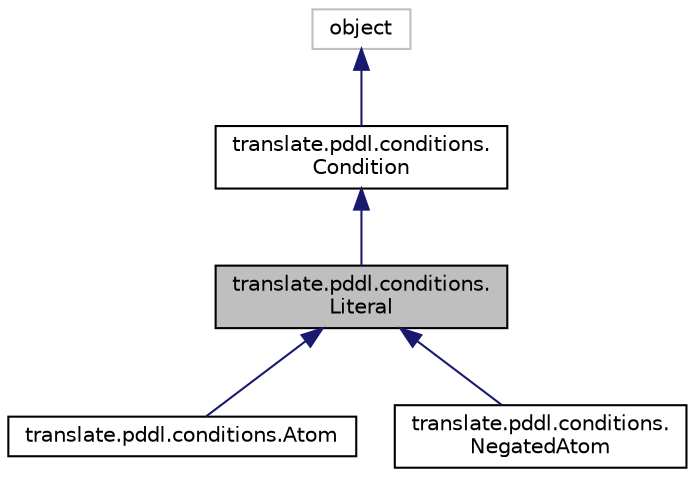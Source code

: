 digraph "translate.pddl.conditions.Literal"
{
  edge [fontname="Helvetica",fontsize="10",labelfontname="Helvetica",labelfontsize="10"];
  node [fontname="Helvetica",fontsize="10",shape=record];
  Node1 [label="translate.pddl.conditions.\lLiteral",height=0.2,width=0.4,color="black", fillcolor="grey75", style="filled", fontcolor="black"];
  Node2 -> Node1 [dir="back",color="midnightblue",fontsize="10",style="solid",fontname="Helvetica"];
  Node2 [label="translate.pddl.conditions.\lCondition",height=0.2,width=0.4,color="black", fillcolor="white", style="filled",URL="$classtranslate_1_1pddl_1_1conditions_1_1Condition.html"];
  Node3 -> Node2 [dir="back",color="midnightblue",fontsize="10",style="solid",fontname="Helvetica"];
  Node3 [label="object",height=0.2,width=0.4,color="grey75", fillcolor="white", style="filled"];
  Node1 -> Node4 [dir="back",color="midnightblue",fontsize="10",style="solid",fontname="Helvetica"];
  Node4 [label="translate.pddl.conditions.Atom",height=0.2,width=0.4,color="black", fillcolor="white", style="filled",URL="$classtranslate_1_1pddl_1_1conditions_1_1Atom.html"];
  Node1 -> Node5 [dir="back",color="midnightblue",fontsize="10",style="solid",fontname="Helvetica"];
  Node5 [label="translate.pddl.conditions.\lNegatedAtom",height=0.2,width=0.4,color="black", fillcolor="white", style="filled",URL="$classtranslate_1_1pddl_1_1conditions_1_1NegatedAtom.html"];
}

